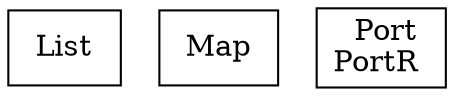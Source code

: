 digraph {
List [ label=" List " shape= box ]
Map [ label=" Map " shape= box ]
PortR [ label=" Port\nPortR " shape= box ]

}
